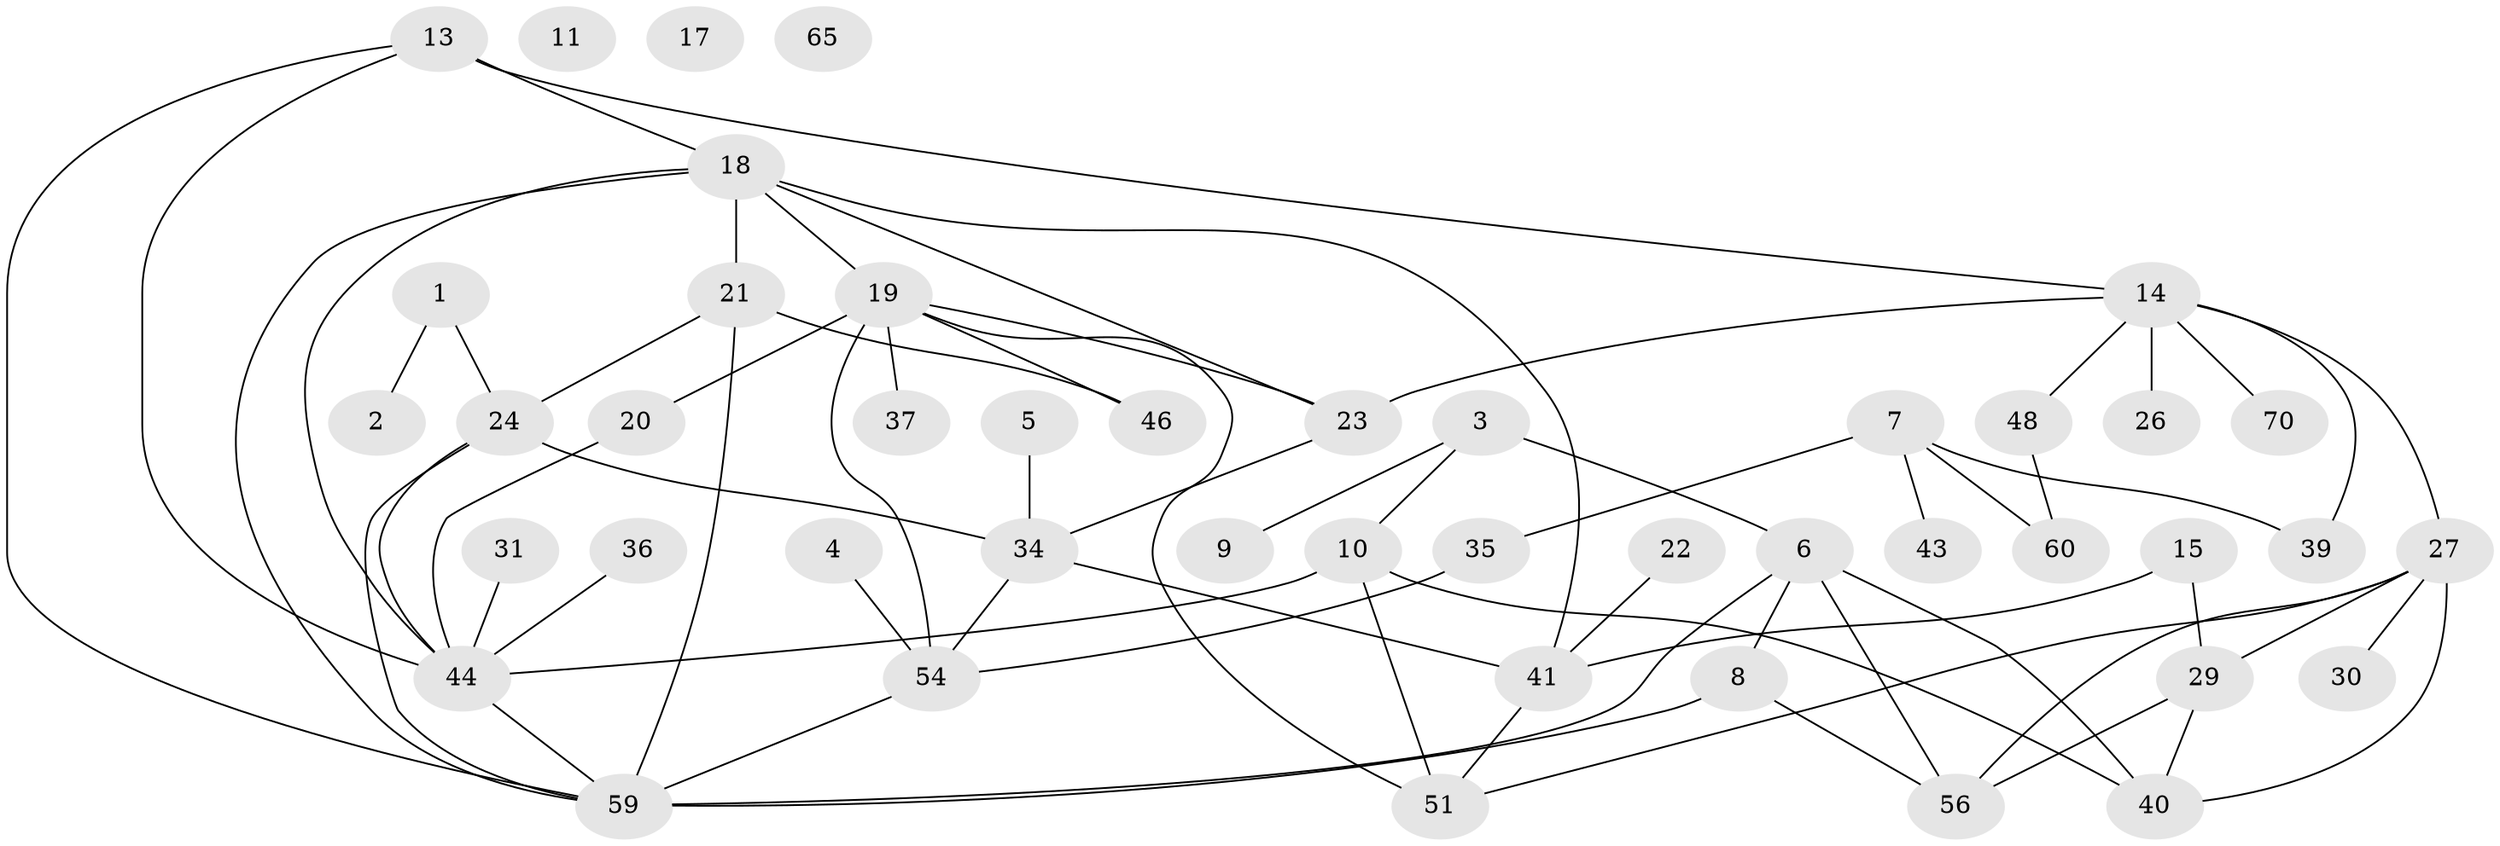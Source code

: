// Generated by graph-tools (version 1.1) at 2025/23/03/03/25 07:23:26]
// undirected, 45 vertices, 69 edges
graph export_dot {
graph [start="1"]
  node [color=gray90,style=filled];
  1 [super="+47"];
  2 [super="+63"];
  3 [super="+55"];
  4;
  5;
  6 [super="+25"];
  7 [super="+12"];
  8 [super="+42"];
  9;
  10 [super="+16"];
  11;
  13 [super="+33"];
  14 [super="+32"];
  15;
  17;
  18 [super="+38"];
  19 [super="+52"];
  20;
  21 [super="+49"];
  22;
  23 [super="+61"];
  24 [super="+28"];
  26 [super="+50"];
  27 [super="+53"];
  29 [super="+68"];
  30;
  31 [super="+45"];
  34 [super="+62"];
  35;
  36;
  37;
  39 [super="+57"];
  40;
  41 [super="+67"];
  43;
  44 [super="+58"];
  46;
  48;
  51;
  54 [super="+66"];
  56 [super="+69"];
  59 [super="+64"];
  60;
  65;
  70;
  1 -- 2;
  1 -- 24;
  3 -- 9;
  3 -- 10;
  3 -- 6;
  4 -- 54;
  5 -- 34;
  6 -- 40;
  6 -- 8;
  6 -- 56;
  6 -- 59;
  7 -- 43;
  7 -- 35;
  7 -- 60;
  7 -- 39;
  8 -- 59;
  8 -- 56;
  10 -- 40;
  10 -- 44;
  10 -- 51;
  13 -- 44;
  13 -- 59;
  13 -- 14;
  13 -- 18;
  14 -- 23;
  14 -- 39;
  14 -- 48;
  14 -- 70;
  14 -- 26;
  14 -- 27;
  15 -- 41;
  15 -- 29;
  18 -- 19;
  18 -- 21;
  18 -- 59;
  18 -- 41;
  18 -- 44;
  18 -- 23;
  19 -- 37;
  19 -- 54 [weight=2];
  19 -- 51;
  19 -- 20;
  19 -- 46;
  19 -- 23;
  20 -- 44;
  21 -- 24;
  21 -- 46;
  21 -- 59;
  22 -- 41;
  23 -- 34 [weight=2];
  24 -- 34;
  24 -- 44;
  24 -- 59;
  27 -- 30;
  27 -- 56;
  27 -- 51;
  27 -- 40;
  27 -- 29;
  29 -- 40;
  29 -- 56;
  31 -- 44;
  34 -- 54;
  34 -- 41;
  35 -- 54;
  36 -- 44;
  41 -- 51;
  44 -- 59;
  48 -- 60;
  54 -- 59;
}
